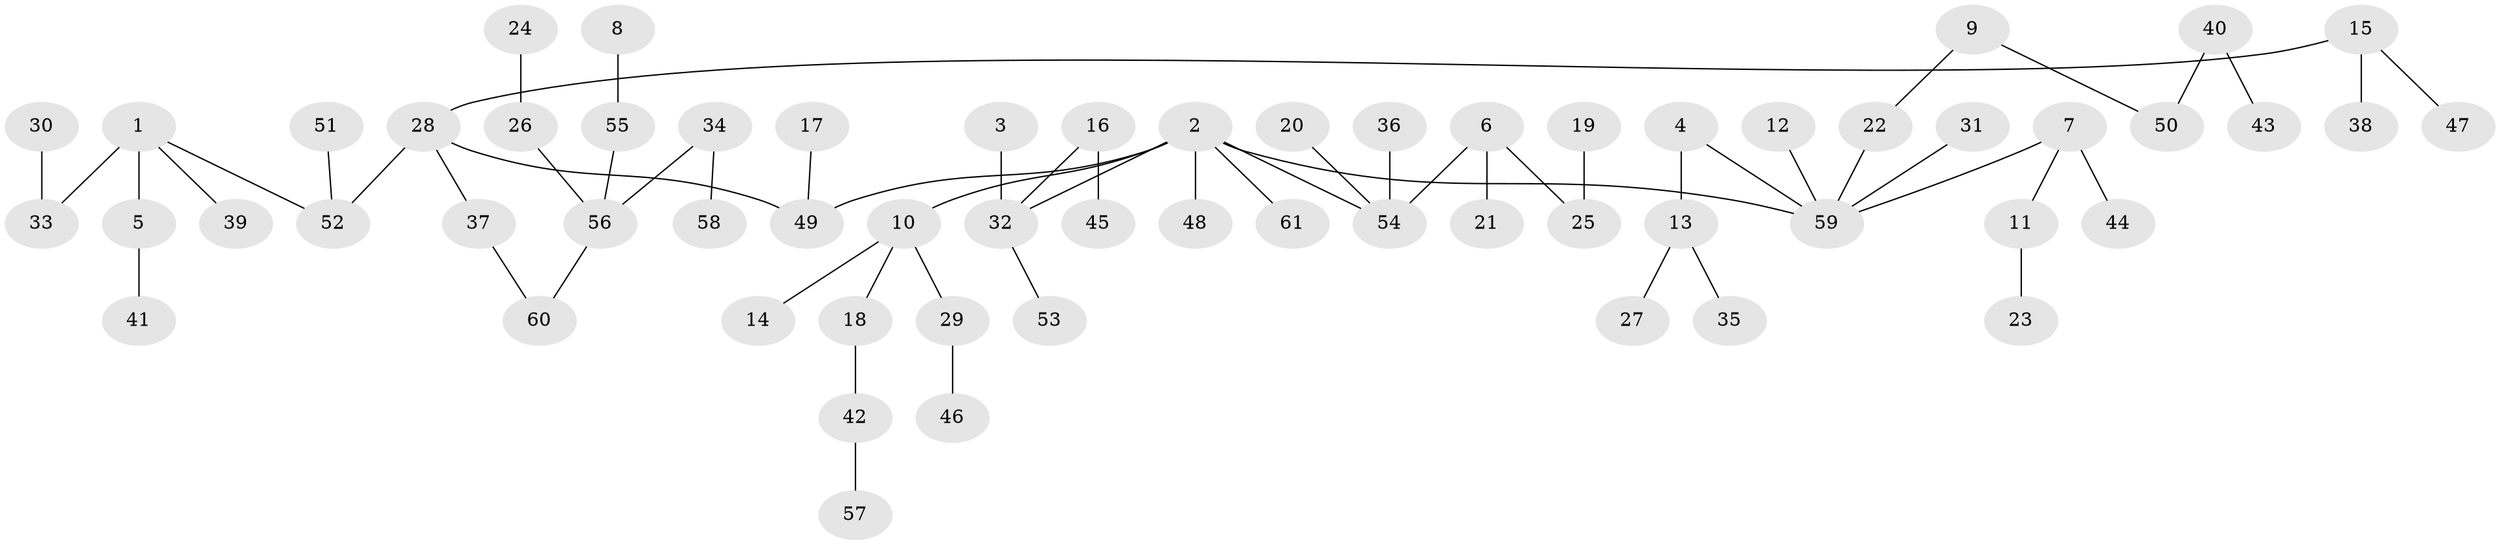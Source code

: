 // original degree distribution, {5: 0.04132231404958678, 6: 0.024793388429752067, 1: 0.512396694214876, 2: 0.21487603305785125, 4: 0.03305785123966942, 7: 0.008264462809917356, 3: 0.1652892561983471}
// Generated by graph-tools (version 1.1) at 2025/02/03/09/25 03:02:19]
// undirected, 61 vertices, 60 edges
graph export_dot {
graph [start="1"]
  node [color=gray90,style=filled];
  1;
  2;
  3;
  4;
  5;
  6;
  7;
  8;
  9;
  10;
  11;
  12;
  13;
  14;
  15;
  16;
  17;
  18;
  19;
  20;
  21;
  22;
  23;
  24;
  25;
  26;
  27;
  28;
  29;
  30;
  31;
  32;
  33;
  34;
  35;
  36;
  37;
  38;
  39;
  40;
  41;
  42;
  43;
  44;
  45;
  46;
  47;
  48;
  49;
  50;
  51;
  52;
  53;
  54;
  55;
  56;
  57;
  58;
  59;
  60;
  61;
  1 -- 5 [weight=1.0];
  1 -- 33 [weight=1.0];
  1 -- 39 [weight=1.0];
  1 -- 52 [weight=1.0];
  2 -- 10 [weight=1.0];
  2 -- 32 [weight=1.0];
  2 -- 48 [weight=1.0];
  2 -- 49 [weight=1.0];
  2 -- 54 [weight=1.0];
  2 -- 59 [weight=1.0];
  2 -- 61 [weight=1.0];
  3 -- 32 [weight=1.0];
  4 -- 13 [weight=1.0];
  4 -- 59 [weight=1.0];
  5 -- 41 [weight=1.0];
  6 -- 21 [weight=1.0];
  6 -- 25 [weight=1.0];
  6 -- 54 [weight=1.0];
  7 -- 11 [weight=1.0];
  7 -- 44 [weight=1.0];
  7 -- 59 [weight=1.0];
  8 -- 55 [weight=1.0];
  9 -- 22 [weight=1.0];
  9 -- 50 [weight=1.0];
  10 -- 14 [weight=1.0];
  10 -- 18 [weight=1.0];
  10 -- 29 [weight=1.0];
  11 -- 23 [weight=1.0];
  12 -- 59 [weight=1.0];
  13 -- 27 [weight=1.0];
  13 -- 35 [weight=1.0];
  15 -- 28 [weight=1.0];
  15 -- 38 [weight=1.0];
  15 -- 47 [weight=1.0];
  16 -- 32 [weight=1.0];
  16 -- 45 [weight=1.0];
  17 -- 49 [weight=1.0];
  18 -- 42 [weight=1.0];
  19 -- 25 [weight=1.0];
  20 -- 54 [weight=1.0];
  22 -- 59 [weight=1.0];
  24 -- 26 [weight=1.0];
  26 -- 56 [weight=1.0];
  28 -- 37 [weight=1.0];
  28 -- 49 [weight=1.0];
  28 -- 52 [weight=1.0];
  29 -- 46 [weight=1.0];
  30 -- 33 [weight=1.0];
  31 -- 59 [weight=1.0];
  32 -- 53 [weight=1.0];
  34 -- 56 [weight=1.0];
  34 -- 58 [weight=1.0];
  36 -- 54 [weight=1.0];
  37 -- 60 [weight=1.0];
  40 -- 43 [weight=1.0];
  40 -- 50 [weight=1.0];
  42 -- 57 [weight=1.0];
  51 -- 52 [weight=1.0];
  55 -- 56 [weight=1.0];
  56 -- 60 [weight=1.0];
}
